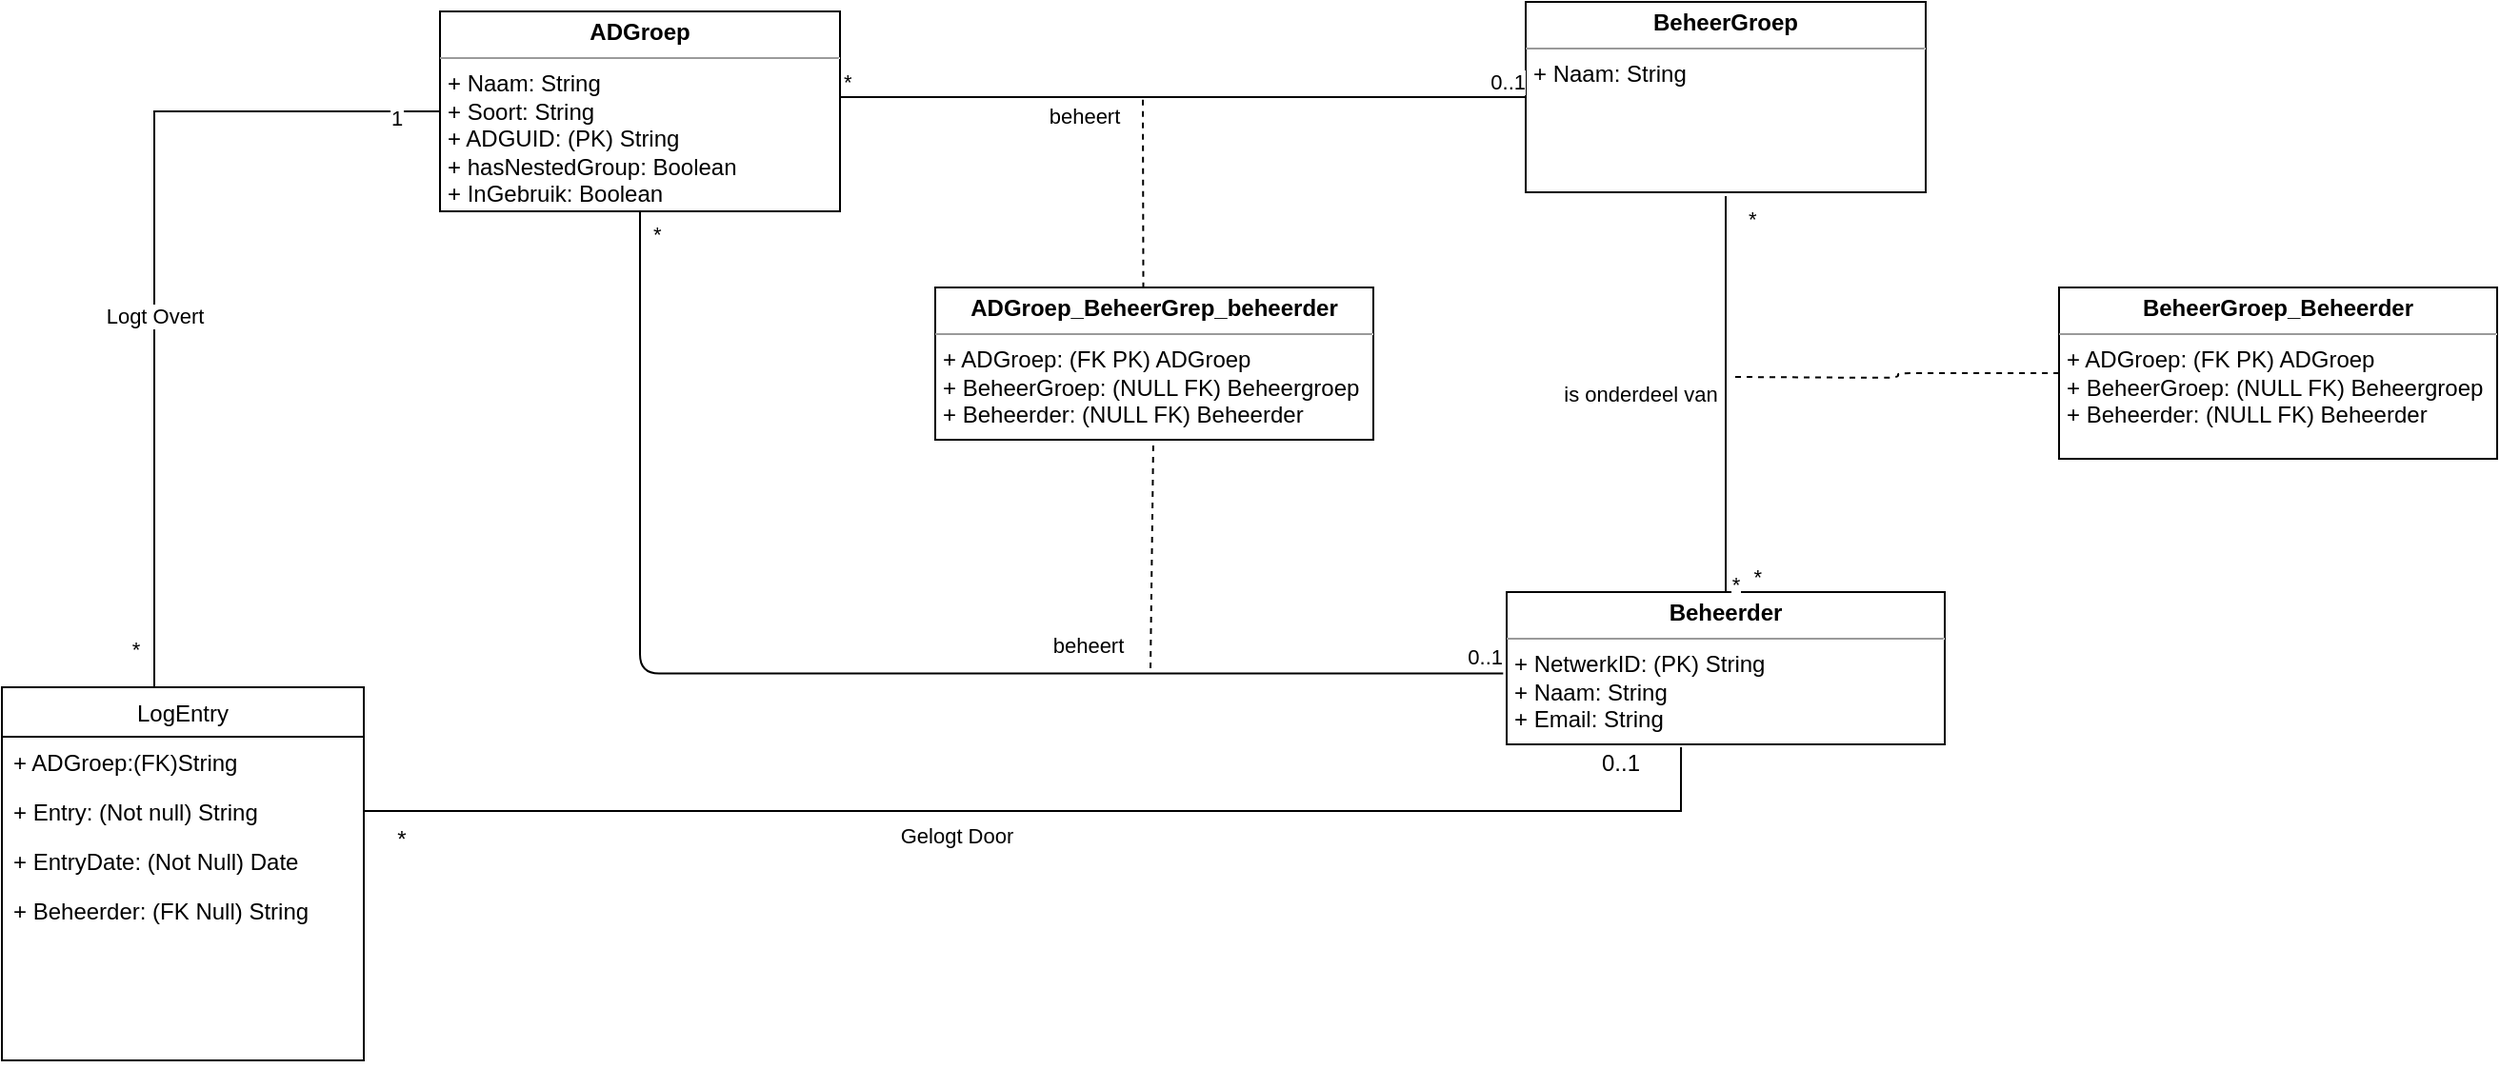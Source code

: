 <mxfile version="13.9.1" type="github">
  <diagram name="Page-1" id="c4acf3e9-155e-7222-9cf6-157b1a14988f">
    <mxGraphModel dx="1795" dy="662" grid="1" gridSize="10" guides="1" tooltips="1" connect="1" arrows="1" fold="1" page="1" pageScale="1" pageWidth="850" pageHeight="1100" background="#ffffff" math="0" shadow="0">
      <root>
        <mxCell id="0" />
        <mxCell id="1" parent="0" />
        <mxCell id="5d2195bd80daf111-18" value="&lt;p style=&quot;margin: 0px ; margin-top: 4px ; text-align: center&quot;&gt;&lt;b&gt;ADGroep&lt;/b&gt;&lt;/p&gt;&lt;hr size=&quot;1&quot;&gt;&lt;p style=&quot;margin: 0px ; margin-left: 4px&quot;&gt;+ Naam: String&lt;/p&gt;&lt;p style=&quot;margin: 0px ; margin-left: 4px&quot;&gt;+ Soort: String&lt;/p&gt;&lt;p style=&quot;margin: 0px ; margin-left: 4px&quot;&gt;+ ADGUID: (PK) String&lt;/p&gt;&lt;p style=&quot;margin: 0px ; margin-left: 4px&quot;&gt;+ hasNestedGroup: Boolean&lt;/p&gt;&lt;p style=&quot;margin: 0px ; margin-left: 4px&quot;&gt;+ InGebruik: Boolean&lt;/p&gt;&lt;p style=&quot;margin: 0px ; margin-left: 4px&quot;&gt;&lt;br&gt;&lt;/p&gt;" style="verticalAlign=top;align=left;overflow=fill;fontSize=12;fontFamily=Helvetica;html=1;rounded=0;shadow=0;comic=0;labelBackgroundColor=none;strokeWidth=1" parent="1" vertex="1">
          <mxGeometry x="50" y="75" width="210" height="105" as="geometry" />
        </mxCell>
        <mxCell id="CgFOqSQdbeo7Yqkbdaxs-8" value="&lt;p style=&quot;margin: 0px ; margin-top: 4px ; text-align: center&quot;&gt;&lt;b&gt;ADGroep_BeheerGrep_beheerder&lt;/b&gt;&lt;/p&gt;&lt;hr size=&quot;1&quot;&gt;&lt;p style=&quot;margin: 0px ; margin-left: 4px&quot;&gt;+ ADGroep: (FK PK) ADGroep&amp;nbsp;&lt;/p&gt;&lt;p style=&quot;margin: 0px ; margin-left: 4px&quot;&gt;+ BeheerGroep: (NULL FK) Beheergroep&lt;/p&gt;&lt;p style=&quot;margin: 0px ; margin-left: 4px&quot;&gt;+ Beheerder: (NULL FK) Beheerder&lt;/p&gt;&lt;p style=&quot;margin: 0px ; margin-left: 4px&quot;&gt;&lt;br&gt;&lt;/p&gt;" style="verticalAlign=top;align=left;overflow=fill;fontSize=12;fontFamily=Helvetica;html=1;rounded=0;shadow=0;comic=0;labelBackgroundColor=none;strokeWidth=1" vertex="1" parent="1">
          <mxGeometry x="310" y="220" width="230" height="80" as="geometry" />
        </mxCell>
        <mxCell id="CgFOqSQdbeo7Yqkbdaxs-9" value="&lt;p style=&quot;margin: 0px ; margin-top: 4px ; text-align: center&quot;&gt;&lt;b&gt;BeheerGroep&lt;/b&gt;&lt;/p&gt;&lt;hr size=&quot;1&quot;&gt;&lt;p style=&quot;margin: 0px ; margin-left: 4px&quot;&gt;+ Naam: String&lt;/p&gt;&lt;p style=&quot;margin: 0px ; margin-left: 4px&quot;&gt;&lt;/p&gt;&lt;p style=&quot;margin: 0px ; margin-left: 4px&quot;&gt;&lt;br&gt;&lt;/p&gt;" style="verticalAlign=top;align=left;overflow=fill;fontSize=12;fontFamily=Helvetica;html=1;rounded=0;shadow=0;comic=0;labelBackgroundColor=none;strokeWidth=1" vertex="1" parent="1">
          <mxGeometry x="620" y="70" width="210" height="100" as="geometry" />
        </mxCell>
        <mxCell id="CgFOqSQdbeo7Yqkbdaxs-10" value="&lt;p style=&quot;margin: 0px ; margin-top: 4px ; text-align: center&quot;&gt;&lt;b&gt;Beheerder&lt;/b&gt;&lt;/p&gt;&lt;hr size=&quot;1&quot;&gt;&lt;p style=&quot;margin: 0px ; margin-left: 4px&quot;&gt;+ NetwerkID: (PK) String&amp;nbsp;&lt;/p&gt;&lt;p style=&quot;margin: 0px ; margin-left: 4px&quot;&gt;+ Naam: String&lt;/p&gt;&lt;p style=&quot;margin: 0px ; margin-left: 4px&quot;&gt;+ Email: String&lt;/p&gt;&lt;p style=&quot;margin: 0px ; margin-left: 4px&quot;&gt;&lt;br&gt;&lt;/p&gt;" style="verticalAlign=top;align=left;overflow=fill;fontSize=12;fontFamily=Helvetica;html=1;rounded=0;shadow=0;comic=0;labelBackgroundColor=none;strokeWidth=1" vertex="1" parent="1">
          <mxGeometry x="610" y="380" width="230" height="80" as="geometry" />
        </mxCell>
        <mxCell id="CgFOqSQdbeo7Yqkbdaxs-14" value="" style="endArrow=none;html=1;edgeStyle=orthogonalEdgeStyle;entryX=0;entryY=0.5;entryDx=0;entryDy=0;" edge="1" parent="1" source="5d2195bd80daf111-18" target="CgFOqSQdbeo7Yqkbdaxs-9">
          <mxGeometry relative="1" as="geometry">
            <mxPoint x="280" y="120" as="sourcePoint" />
            <mxPoint x="611" y="120" as="targetPoint" />
            <Array as="points">
              <mxPoint x="620" y="120" />
            </Array>
          </mxGeometry>
        </mxCell>
        <mxCell id="CgFOqSQdbeo7Yqkbdaxs-15" value="*" style="edgeLabel;resizable=0;html=1;align=left;verticalAlign=bottom;" connectable="0" vertex="1" parent="CgFOqSQdbeo7Yqkbdaxs-14">
          <mxGeometry x="-1" relative="1" as="geometry" />
        </mxCell>
        <mxCell id="CgFOqSQdbeo7Yqkbdaxs-16" value="0..1" style="edgeLabel;resizable=0;html=1;align=right;verticalAlign=bottom;" connectable="0" vertex="1" parent="CgFOqSQdbeo7Yqkbdaxs-14">
          <mxGeometry x="1" relative="1" as="geometry" />
        </mxCell>
        <mxCell id="CgFOqSQdbeo7Yqkbdaxs-48" value="beheert" style="edgeLabel;html=1;align=center;verticalAlign=middle;resizable=0;points=[];" vertex="1" connectable="0" parent="CgFOqSQdbeo7Yqkbdaxs-14">
          <mxGeometry x="-0.21" y="-1" relative="1" as="geometry">
            <mxPoint x="-14.48" y="9" as="offset" />
          </mxGeometry>
        </mxCell>
        <mxCell id="CgFOqSQdbeo7Yqkbdaxs-29" value="&lt;p style=&quot;margin: 0px ; margin-top: 4px ; text-align: center&quot;&gt;&lt;b&gt;BeheerGroep_Beheerder&lt;/b&gt;&lt;/p&gt;&lt;hr size=&quot;1&quot;&gt;&lt;p style=&quot;margin: 0px ; margin-left: 4px&quot;&gt;+ ADGroep: (FK PK) ADGroep&amp;nbsp;&lt;/p&gt;&lt;p style=&quot;margin: 0px ; margin-left: 4px&quot;&gt;+ BeheerGroep: (NULL FK) Beheergroep&lt;/p&gt;&lt;p style=&quot;margin: 0px ; margin-left: 4px&quot;&gt;+ Beheerder: (NULL FK) Beheerder&lt;/p&gt;" style="verticalAlign=top;align=left;overflow=fill;fontSize=12;fontFamily=Helvetica;html=1;rounded=0;shadow=0;comic=0;labelBackgroundColor=none;strokeWidth=1" vertex="1" parent="1">
          <mxGeometry x="900" y="220" width="230" height="90" as="geometry" />
        </mxCell>
        <mxCell id="CgFOqSQdbeo7Yqkbdaxs-30" value="" style="endArrow=none;html=1;edgeStyle=orthogonalEdgeStyle;entryX=0.5;entryY=0;entryDx=0;entryDy=0;" edge="1" parent="1" target="CgFOqSQdbeo7Yqkbdaxs-10">
          <mxGeometry relative="1" as="geometry">
            <mxPoint x="725" y="172" as="sourcePoint" />
            <mxPoint x="700" y="501" as="targetPoint" />
            <Array as="points">
              <mxPoint x="725" y="172" />
            </Array>
          </mxGeometry>
        </mxCell>
        <mxCell id="CgFOqSQdbeo7Yqkbdaxs-31" value="*" style="edgeLabel;resizable=0;html=1;align=left;verticalAlign=bottom;" connectable="0" vertex="1" parent="CgFOqSQdbeo7Yqkbdaxs-30">
          <mxGeometry x="-1" relative="1" as="geometry">
            <mxPoint x="9.7" y="20.56" as="offset" />
          </mxGeometry>
        </mxCell>
        <mxCell id="CgFOqSQdbeo7Yqkbdaxs-32" value="*" style="edgeLabel;resizable=0;html=1;align=right;verticalAlign=bottom;" connectable="0" vertex="1" parent="CgFOqSQdbeo7Yqkbdaxs-30">
          <mxGeometry x="1" relative="1" as="geometry">
            <mxPoint x="19.72" as="offset" />
          </mxGeometry>
        </mxCell>
        <mxCell id="CgFOqSQdbeo7Yqkbdaxs-40" value="*" style="edgeLabel;html=1;align=center;verticalAlign=middle;resizable=0;points=[];" vertex="1" connectable="0" parent="CgFOqSQdbeo7Yqkbdaxs-30">
          <mxGeometry x="0.848" y="2" relative="1" as="geometry">
            <mxPoint x="2.76" y="12" as="offset" />
          </mxGeometry>
        </mxCell>
        <mxCell id="CgFOqSQdbeo7Yqkbdaxs-50" value="is onderdeel van" style="edgeLabel;html=1;align=center;verticalAlign=middle;resizable=0;points=[];" vertex="1" connectable="0" parent="CgFOqSQdbeo7Yqkbdaxs-30">
          <mxGeometry x="-0.047" relative="1" as="geometry">
            <mxPoint x="-45" y="4.74" as="offset" />
          </mxGeometry>
        </mxCell>
        <mxCell id="CgFOqSQdbeo7Yqkbdaxs-37" value="" style="endArrow=none;html=1;edgeStyle=orthogonalEdgeStyle;entryX=0;entryY=0.5;entryDx=0;entryDy=0;dashed=1;" edge="1" parent="1" target="CgFOqSQdbeo7Yqkbdaxs-29">
          <mxGeometry relative="1" as="geometry">
            <mxPoint x="730" y="267" as="sourcePoint" />
            <mxPoint x="750" y="370" as="targetPoint" />
          </mxGeometry>
        </mxCell>
        <mxCell id="CgFOqSQdbeo7Yqkbdaxs-43" value="" style="endArrow=none;dashed=1;html=1;exitX=0.475;exitY=0.005;exitDx=0;exitDy=0;exitPerimeter=0;" edge="1" parent="1" source="CgFOqSQdbeo7Yqkbdaxs-8">
          <mxGeometry width="50" height="50" relative="1" as="geometry">
            <mxPoint x="570" y="390" as="sourcePoint" />
            <mxPoint x="419" y="120" as="targetPoint" />
          </mxGeometry>
        </mxCell>
        <mxCell id="CgFOqSQdbeo7Yqkbdaxs-44" value="" style="endArrow=none;html=1;edgeStyle=orthogonalEdgeStyle;exitX=0.5;exitY=1;exitDx=0;exitDy=0;entryX=-0.008;entryY=0.535;entryDx=0;entryDy=0;entryPerimeter=0;" edge="1" parent="1" source="5d2195bd80daf111-18" target="CgFOqSQdbeo7Yqkbdaxs-10">
          <mxGeometry relative="1" as="geometry">
            <mxPoint x="280" y="130.0" as="sourcePoint" />
            <mxPoint x="621" y="130.0" as="targetPoint" />
            <Array as="points">
              <mxPoint x="155" y="423" />
            </Array>
          </mxGeometry>
        </mxCell>
        <mxCell id="CgFOqSQdbeo7Yqkbdaxs-45" value="*" style="edgeLabel;resizable=0;html=1;align=left;verticalAlign=bottom;" connectable="0" vertex="1" parent="CgFOqSQdbeo7Yqkbdaxs-44">
          <mxGeometry x="-1" relative="1" as="geometry">
            <mxPoint x="5" y="20" as="offset" />
          </mxGeometry>
        </mxCell>
        <mxCell id="CgFOqSQdbeo7Yqkbdaxs-46" value="0..1" style="edgeLabel;resizable=0;html=1;align=right;verticalAlign=bottom;" connectable="0" vertex="1" parent="CgFOqSQdbeo7Yqkbdaxs-44">
          <mxGeometry x="1" relative="1" as="geometry" />
        </mxCell>
        <mxCell id="CgFOqSQdbeo7Yqkbdaxs-49" value="beheert" style="edgeLabel;html=1;align=center;verticalAlign=middle;resizable=0;points=[];" vertex="1" connectable="0" parent="CgFOqSQdbeo7Yqkbdaxs-44">
          <mxGeometry x="0.374" y="-1" relative="1" as="geometry">
            <mxPoint y="-15.9" as="offset" />
          </mxGeometry>
        </mxCell>
        <mxCell id="CgFOqSQdbeo7Yqkbdaxs-47" value="" style="endArrow=none;dashed=1;html=1;" edge="1" parent="1" target="CgFOqSQdbeo7Yqkbdaxs-8">
          <mxGeometry width="50" height="50" relative="1" as="geometry">
            <mxPoint x="423" y="420" as="sourcePoint" />
            <mxPoint x="620" y="380" as="targetPoint" />
          </mxGeometry>
        </mxCell>
        <mxCell id="CgFOqSQdbeo7Yqkbdaxs-55" style="edgeStyle=orthogonalEdgeStyle;rounded=0;orthogonalLoop=1;jettySize=auto;html=1;entryX=0;entryY=0.5;entryDx=0;entryDy=0;endArrow=none;endFill=0;" edge="1" parent="1" source="CgFOqSQdbeo7Yqkbdaxs-51" target="5d2195bd80daf111-18">
          <mxGeometry relative="1" as="geometry">
            <Array as="points">
              <mxPoint x="-100" y="128" />
            </Array>
          </mxGeometry>
        </mxCell>
        <mxCell id="CgFOqSQdbeo7Yqkbdaxs-61" value="1" style="edgeLabel;html=1;align=center;verticalAlign=middle;resizable=0;points=[];" vertex="1" connectable="0" parent="CgFOqSQdbeo7Yqkbdaxs-55">
          <mxGeometry x="0.896" y="-3" relative="1" as="geometry">
            <mxPoint as="offset" />
          </mxGeometry>
        </mxCell>
        <mxCell id="CgFOqSQdbeo7Yqkbdaxs-62" value="*" style="edgeLabel;html=1;align=center;verticalAlign=middle;resizable=0;points=[];" vertex="1" connectable="0" parent="CgFOqSQdbeo7Yqkbdaxs-55">
          <mxGeometry x="-0.874" y="1" relative="1" as="geometry">
            <mxPoint x="-9.03" y="8.28" as="offset" />
          </mxGeometry>
        </mxCell>
        <mxCell id="CgFOqSQdbeo7Yqkbdaxs-63" value="Logt Overt" style="edgeLabel;html=1;align=center;verticalAlign=middle;resizable=0;points=[];" vertex="1" connectable="0" parent="CgFOqSQdbeo7Yqkbdaxs-55">
          <mxGeometry x="-0.139" relative="1" as="geometry">
            <mxPoint as="offset" />
          </mxGeometry>
        </mxCell>
        <mxCell id="CgFOqSQdbeo7Yqkbdaxs-51" value="LogEntry" style="swimlane;fontStyle=0;childLayout=stackLayout;horizontal=1;startSize=26;fillColor=none;horizontalStack=0;resizeParent=1;resizeParentMax=0;resizeLast=0;collapsible=1;marginBottom=0;" vertex="1" parent="1">
          <mxGeometry x="-180" y="430" width="190" height="196" as="geometry">
            <mxRectangle x="-150" y="276" width="90" height="26" as="alternateBounds" />
          </mxGeometry>
        </mxCell>
        <mxCell id="CgFOqSQdbeo7Yqkbdaxs-52" value="+ ADGroep:(FK)String" style="text;strokeColor=none;fillColor=none;align=left;verticalAlign=top;spacingLeft=4;spacingRight=4;overflow=hidden;rotatable=0;points=[[0,0.5],[1,0.5]];portConstraint=eastwest;" vertex="1" parent="CgFOqSQdbeo7Yqkbdaxs-51">
          <mxGeometry y="26" width="190" height="26" as="geometry" />
        </mxCell>
        <mxCell id="CgFOqSQdbeo7Yqkbdaxs-53" value="+ Entry: (Not null) String" style="text;strokeColor=none;fillColor=none;align=left;verticalAlign=top;spacingLeft=4;spacingRight=4;overflow=hidden;rotatable=0;points=[[0,0.5],[1,0.5]];portConstraint=eastwest;" vertex="1" parent="CgFOqSQdbeo7Yqkbdaxs-51">
          <mxGeometry y="52" width="190" height="26" as="geometry" />
        </mxCell>
        <mxCell id="CgFOqSQdbeo7Yqkbdaxs-65" value="+ EntryDate: (Not Null) Date" style="text;strokeColor=none;fillColor=none;align=left;verticalAlign=top;spacingLeft=4;spacingRight=4;overflow=hidden;rotatable=0;points=[[0,0.5],[1,0.5]];portConstraint=eastwest;" vertex="1" parent="CgFOqSQdbeo7Yqkbdaxs-51">
          <mxGeometry y="78" width="190" height="26" as="geometry" />
        </mxCell>
        <mxCell id="CgFOqSQdbeo7Yqkbdaxs-54" value="+ Beheerder: (FK Null) String" style="text;strokeColor=none;fillColor=none;align=left;verticalAlign=top;spacingLeft=4;spacingRight=4;overflow=hidden;rotatable=0;points=[[0,0.5],[1,0.5]];portConstraint=eastwest;" vertex="1" parent="CgFOqSQdbeo7Yqkbdaxs-51">
          <mxGeometry y="104" width="190" height="92" as="geometry" />
        </mxCell>
        <mxCell id="CgFOqSQdbeo7Yqkbdaxs-56" style="edgeStyle=orthogonalEdgeStyle;rounded=0;orthogonalLoop=1;jettySize=auto;html=1;entryX=0.398;entryY=1.018;entryDx=0;entryDy=0;entryPerimeter=0;endArrow=none;endFill=0;" edge="1" parent="1" source="CgFOqSQdbeo7Yqkbdaxs-53" target="CgFOqSQdbeo7Yqkbdaxs-10">
          <mxGeometry relative="1" as="geometry" />
        </mxCell>
        <mxCell id="CgFOqSQdbeo7Yqkbdaxs-64" value="Gelogt Door" style="edgeLabel;html=1;align=center;verticalAlign=middle;resizable=0;points=[];" vertex="1" connectable="0" parent="CgFOqSQdbeo7Yqkbdaxs-56">
          <mxGeometry x="-0.234" y="1" relative="1" as="geometry">
            <mxPoint x="33.45" y="13.97" as="offset" />
          </mxGeometry>
        </mxCell>
        <mxCell id="CgFOqSQdbeo7Yqkbdaxs-57" value="0..1" style="text;html=1;strokeColor=none;fillColor=none;align=center;verticalAlign=middle;whiteSpace=wrap;rounded=0;" vertex="1" parent="1">
          <mxGeometry x="650" y="460" width="40" height="20" as="geometry" />
        </mxCell>
        <mxCell id="CgFOqSQdbeo7Yqkbdaxs-60" value="*" style="text;html=1;strokeColor=none;fillColor=none;align=center;verticalAlign=middle;whiteSpace=wrap;rounded=0;" vertex="1" parent="1">
          <mxGeometry x="10" y="500" width="40" height="20" as="geometry" />
        </mxCell>
      </root>
    </mxGraphModel>
  </diagram>
</mxfile>
